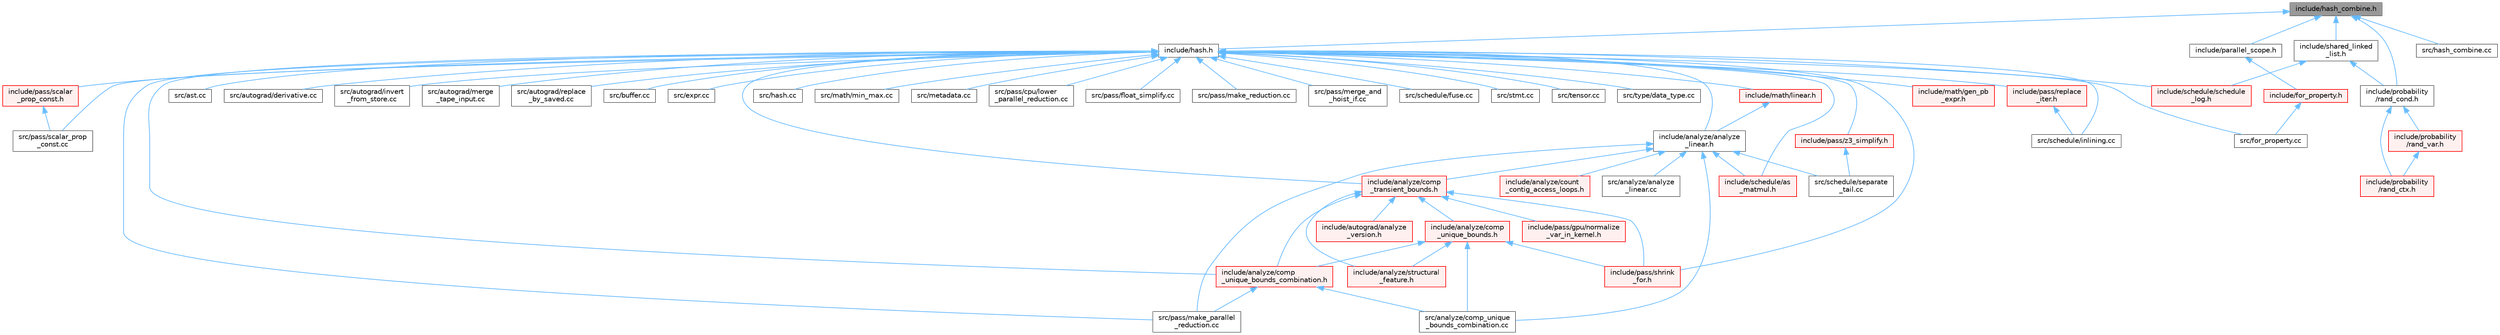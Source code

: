 digraph "include/hash_combine.h"
{
 // LATEX_PDF_SIZE
  bgcolor="transparent";
  edge [fontname=Helvetica,fontsize=10,labelfontname=Helvetica,labelfontsize=10];
  node [fontname=Helvetica,fontsize=10,shape=box,height=0.2,width=0.4];
  Node1 [label="include/hash_combine.h",height=0.2,width=0.4,color="gray40", fillcolor="grey60", style="filled", fontcolor="black",tooltip=" "];
  Node1 -> Node2 [dir="back",color="steelblue1",style="solid"];
  Node2 [label="include/hash.h",height=0.2,width=0.4,color="grey40", fillcolor="white", style="filled",URL="$hash_8h.html",tooltip=" "];
  Node2 -> Node3 [dir="back",color="steelblue1",style="solid"];
  Node3 [label="include/analyze/analyze\l_linear.h",height=0.2,width=0.4,color="grey40", fillcolor="white", style="filled",URL="$analyze__linear_8h.html",tooltip=" "];
  Node3 -> Node4 [dir="back",color="steelblue1",style="solid"];
  Node4 [label="include/analyze/comp\l_transient_bounds.h",height=0.2,width=0.4,color="red", fillcolor="#FFF0F0", style="filled",URL="$comp__transient__bounds_8h.html",tooltip=" "];
  Node4 -> Node5 [dir="back",color="steelblue1",style="solid"];
  Node5 [label="include/analyze/comp\l_unique_bounds.h",height=0.2,width=0.4,color="red", fillcolor="#FFF0F0", style="filled",URL="$comp__unique__bounds_8h.html",tooltip=" "];
  Node5 -> Node17 [dir="back",color="steelblue1",style="solid"];
  Node17 [label="include/analyze/comp\l_unique_bounds_combination.h",height=0.2,width=0.4,color="red", fillcolor="#FFF0F0", style="filled",URL="$comp__unique__bounds__combination_8h.html",tooltip=" "];
  Node17 -> Node36 [dir="back",color="steelblue1",style="solid"];
  Node36 [label="src/analyze/comp_unique\l_bounds_combination.cc",height=0.2,width=0.4,color="grey40", fillcolor="white", style="filled",URL="$comp__unique__bounds__combination_8cc.html",tooltip=" "];
  Node17 -> Node23 [dir="back",color="steelblue1",style="solid"];
  Node23 [label="src/pass/make_parallel\l_reduction.cc",height=0.2,width=0.4,color="grey40", fillcolor="white", style="filled",URL="$make__parallel__reduction_8cc.html",tooltip=" "];
  Node5 -> Node7 [dir="back",color="steelblue1",style="solid"];
  Node7 [label="include/analyze/structural\l_feature.h",height=0.2,width=0.4,color="red", fillcolor="#FFF0F0", style="filled",URL="$structural__feature_8h.html",tooltip=" "];
  Node5 -> Node42 [dir="back",color="steelblue1",style="solid"];
  Node42 [label="include/pass/shrink\l_for.h",height=0.2,width=0.4,color="red", fillcolor="#FFF0F0", style="filled",URL="$shrink__for_8h.html",tooltip=" "];
  Node5 -> Node36 [dir="back",color="steelblue1",style="solid"];
  Node4 -> Node17 [dir="back",color="steelblue1",style="solid"];
  Node4 -> Node7 [dir="back",color="steelblue1",style="solid"];
  Node4 -> Node45 [dir="back",color="steelblue1",style="solid"];
  Node45 [label="include/autograd/analyze\l_version.h",height=0.2,width=0.4,color="red", fillcolor="#FFF0F0", style="filled",URL="$analyze__version_8h.html",tooltip=" "];
  Node4 -> Node47 [dir="back",color="steelblue1",style="solid"];
  Node47 [label="include/pass/gpu/normalize\l_var_in_kernel.h",height=0.2,width=0.4,color="red", fillcolor="#FFF0F0", style="filled",URL="$normalize__var__in__kernel_8h.html",tooltip=" "];
  Node4 -> Node42 [dir="back",color="steelblue1",style="solid"];
  Node3 -> Node48 [dir="back",color="steelblue1",style="solid"];
  Node48 [label="include/analyze/count\l_contig_access_loops.h",height=0.2,width=0.4,color="red", fillcolor="#FFF0F0", style="filled",URL="$count__contig__access__loops_8h.html",tooltip=" "];
  Node3 -> Node50 [dir="back",color="steelblue1",style="solid"];
  Node50 [label="include/schedule/as\l_matmul.h",height=0.2,width=0.4,color="red", fillcolor="#FFF0F0", style="filled",URL="$as__matmul_8h.html",tooltip=" "];
  Node3 -> Node73 [dir="back",color="steelblue1",style="solid"];
  Node73 [label="src/analyze/analyze\l_linear.cc",height=0.2,width=0.4,color="grey40", fillcolor="white", style="filled",URL="$analyze__linear_8cc.html",tooltip=" "];
  Node3 -> Node36 [dir="back",color="steelblue1",style="solid"];
  Node3 -> Node23 [dir="back",color="steelblue1",style="solid"];
  Node3 -> Node33 [dir="back",color="steelblue1",style="solid"];
  Node33 [label="src/schedule/separate\l_tail.cc",height=0.2,width=0.4,color="grey40", fillcolor="white", style="filled",URL="$separate__tail_8cc.html",tooltip=" "];
  Node2 -> Node4 [dir="back",color="steelblue1",style="solid"];
  Node2 -> Node17 [dir="back",color="steelblue1",style="solid"];
  Node2 -> Node74 [dir="back",color="steelblue1",style="solid"];
  Node74 [label="include/math/gen_pb\l_expr.h",height=0.2,width=0.4,color="red", fillcolor="#FFF0F0", style="filled",URL="$gen__pb__expr_8h.html",tooltip=" "];
  Node2 -> Node89 [dir="back",color="steelblue1",style="solid"];
  Node89 [label="include/math/linear.h",height=0.2,width=0.4,color="red", fillcolor="#FFF0F0", style="filled",URL="$linear_8h.html",tooltip=" "];
  Node89 -> Node3 [dir="back",color="steelblue1",style="solid"];
  Node2 -> Node92 [dir="back",color="steelblue1",style="solid"];
  Node92 [label="include/pass/replace\l_iter.h",height=0.2,width=0.4,color="red", fillcolor="#FFF0F0", style="filled",URL="$replace__iter_8h.html",tooltip=" "];
  Node92 -> Node31 [dir="back",color="steelblue1",style="solid"];
  Node31 [label="src/schedule/inlining.cc",height=0.2,width=0.4,color="grey40", fillcolor="white", style="filled",URL="$inlining_8cc.html",tooltip=" "];
  Node2 -> Node94 [dir="back",color="steelblue1",style="solid"];
  Node94 [label="include/pass/scalar\l_prop_const.h",height=0.2,width=0.4,color="red", fillcolor="#FFF0F0", style="filled",URL="$scalar__prop__const_8h.html",tooltip=" "];
  Node94 -> Node95 [dir="back",color="steelblue1",style="solid"];
  Node95 [label="src/pass/scalar_prop\l_const.cc",height=0.2,width=0.4,color="grey40", fillcolor="white", style="filled",URL="$scalar__prop__const_8cc.html",tooltip=" "];
  Node2 -> Node42 [dir="back",color="steelblue1",style="solid"];
  Node2 -> Node96 [dir="back",color="steelblue1",style="solid"];
  Node96 [label="include/pass/z3_simplify.h",height=0.2,width=0.4,color="red", fillcolor="#FFF0F0", style="filled",URL="$z3__simplify_8h.html",tooltip=" "];
  Node96 -> Node33 [dir="back",color="steelblue1",style="solid"];
  Node2 -> Node50 [dir="back",color="steelblue1",style="solid"];
  Node2 -> Node98 [dir="back",color="steelblue1",style="solid"];
  Node98 [label="include/schedule/schedule\l_log.h",height=0.2,width=0.4,color="red", fillcolor="#FFF0F0", style="filled",URL="$schedule__log_8h.html",tooltip=" "];
  Node2 -> Node100 [dir="back",color="steelblue1",style="solid"];
  Node100 [label="src/ast.cc",height=0.2,width=0.4,color="grey40", fillcolor="white", style="filled",URL="$ast_8cc.html",tooltip=" "];
  Node2 -> Node101 [dir="back",color="steelblue1",style="solid"];
  Node101 [label="src/autograd/derivative.cc",height=0.2,width=0.4,color="grey40", fillcolor="white", style="filled",URL="$derivative_8cc.html",tooltip=" "];
  Node2 -> Node102 [dir="back",color="steelblue1",style="solid"];
  Node102 [label="src/autograd/invert\l_from_store.cc",height=0.2,width=0.4,color="grey40", fillcolor="white", style="filled",URL="$invert__from__store_8cc.html",tooltip=" "];
  Node2 -> Node103 [dir="back",color="steelblue1",style="solid"];
  Node103 [label="src/autograd/merge\l_tape_input.cc",height=0.2,width=0.4,color="grey40", fillcolor="white", style="filled",URL="$merge__tape__input_8cc.html",tooltip=" "];
  Node2 -> Node104 [dir="back",color="steelblue1",style="solid"];
  Node104 [label="src/autograd/replace\l_by_saved.cc",height=0.2,width=0.4,color="grey40", fillcolor="white", style="filled",URL="$replace__by__saved_8cc.html",tooltip=" "];
  Node2 -> Node105 [dir="back",color="steelblue1",style="solid"];
  Node105 [label="src/buffer.cc",height=0.2,width=0.4,color="grey40", fillcolor="white", style="filled",URL="$buffer_8cc.html",tooltip=" "];
  Node2 -> Node106 [dir="back",color="steelblue1",style="solid"];
  Node106 [label="src/expr.cc",height=0.2,width=0.4,color="grey40", fillcolor="white", style="filled",URL="$expr_8cc.html",tooltip=" "];
  Node2 -> Node107 [dir="back",color="steelblue1",style="solid"];
  Node107 [label="src/for_property.cc",height=0.2,width=0.4,color="grey40", fillcolor="white", style="filled",URL="$for__property_8cc.html",tooltip=" "];
  Node2 -> Node108 [dir="back",color="steelblue1",style="solid"];
  Node108 [label="src/hash.cc",height=0.2,width=0.4,color="grey40", fillcolor="white", style="filled",URL="$hash_8cc.html",tooltip=" "];
  Node2 -> Node109 [dir="back",color="steelblue1",style="solid"];
  Node109 [label="src/math/min_max.cc",height=0.2,width=0.4,color="grey40", fillcolor="white", style="filled",URL="$min__max_8cc.html",tooltip=" "];
  Node2 -> Node110 [dir="back",color="steelblue1",style="solid"];
  Node110 [label="src/metadata.cc",height=0.2,width=0.4,color="grey40", fillcolor="white", style="filled",URL="$metadata_8cc.html",tooltip=" "];
  Node2 -> Node21 [dir="back",color="steelblue1",style="solid"];
  Node21 [label="src/pass/cpu/lower\l_parallel_reduction.cc",height=0.2,width=0.4,color="grey40", fillcolor="white", style="filled",URL="$cpu_2lower__parallel__reduction_8cc.html",tooltip=" "];
  Node2 -> Node111 [dir="back",color="steelblue1",style="solid"];
  Node111 [label="src/pass/float_simplify.cc",height=0.2,width=0.4,color="grey40", fillcolor="white", style="filled",URL="$float__simplify_8cc.html",tooltip=" "];
  Node2 -> Node23 [dir="back",color="steelblue1",style="solid"];
  Node2 -> Node112 [dir="back",color="steelblue1",style="solid"];
  Node112 [label="src/pass/make_reduction.cc",height=0.2,width=0.4,color="grey40", fillcolor="white", style="filled",URL="$make__reduction_8cc.html",tooltip=" "];
  Node2 -> Node113 [dir="back",color="steelblue1",style="solid"];
  Node113 [label="src/pass/merge_and\l_hoist_if.cc",height=0.2,width=0.4,color="grey40", fillcolor="white", style="filled",URL="$merge__and__hoist__if_8cc.html",tooltip=" "];
  Node2 -> Node95 [dir="back",color="steelblue1",style="solid"];
  Node2 -> Node14 [dir="back",color="steelblue1",style="solid"];
  Node14 [label="src/schedule/fuse.cc",height=0.2,width=0.4,color="grey40", fillcolor="white", style="filled",URL="$fuse_8cc.html",tooltip=" "];
  Node2 -> Node31 [dir="back",color="steelblue1",style="solid"];
  Node2 -> Node114 [dir="back",color="steelblue1",style="solid"];
  Node114 [label="src/stmt.cc",height=0.2,width=0.4,color="grey40", fillcolor="white", style="filled",URL="$stmt_8cc.html",tooltip=" "];
  Node2 -> Node115 [dir="back",color="steelblue1",style="solid"];
  Node115 [label="src/tensor.cc",height=0.2,width=0.4,color="grey40", fillcolor="white", style="filled",URL="$tensor_8cc.html",tooltip=" "];
  Node2 -> Node116 [dir="back",color="steelblue1",style="solid"];
  Node116 [label="src/type/data_type.cc",height=0.2,width=0.4,color="grey40", fillcolor="white", style="filled",URL="$data__type_8cc.html",tooltip=" "];
  Node1 -> Node117 [dir="back",color="steelblue1",style="solid"];
  Node117 [label="include/parallel_scope.h",height=0.2,width=0.4,color="grey40", fillcolor="white", style="filled",URL="$parallel__scope_8h.html",tooltip=" "];
  Node117 -> Node118 [dir="back",color="steelblue1",style="solid"];
  Node118 [label="include/for_property.h",height=0.2,width=0.4,color="red", fillcolor="#FFF0F0", style="filled",URL="$for__property_8h.html",tooltip=" "];
  Node118 -> Node107 [dir="back",color="steelblue1",style="solid"];
  Node1 -> Node242 [dir="back",color="steelblue1",style="solid"];
  Node242 [label="include/probability\l/rand_cond.h",height=0.2,width=0.4,color="grey40", fillcolor="white", style="filled",URL="$rand__cond_8h.html",tooltip=" "];
  Node242 -> Node243 [dir="back",color="steelblue1",style="solid"];
  Node243 [label="include/probability\l/rand_ctx.h",height=0.2,width=0.4,color="red", fillcolor="#FFF0F0", style="filled",URL="$rand__ctx_8h.html",tooltip=" "];
  Node242 -> Node245 [dir="back",color="steelblue1",style="solid"];
  Node245 [label="include/probability\l/rand_var.h",height=0.2,width=0.4,color="red", fillcolor="#FFF0F0", style="filled",URL="$rand__var_8h.html",tooltip=" "];
  Node245 -> Node243 [dir="back",color="steelblue1",style="solid"];
  Node1 -> Node247 [dir="back",color="steelblue1",style="solid"];
  Node247 [label="include/shared_linked\l_list.h",height=0.2,width=0.4,color="grey40", fillcolor="white", style="filled",URL="$shared__linked__list_8h.html",tooltip=" "];
  Node247 -> Node242 [dir="back",color="steelblue1",style="solid"];
  Node247 -> Node98 [dir="back",color="steelblue1",style="solid"];
  Node1 -> Node248 [dir="back",color="steelblue1",style="solid"];
  Node248 [label="src/hash_combine.cc",height=0.2,width=0.4,color="grey40", fillcolor="white", style="filled",URL="$hash__combine_8cc.html",tooltip=" "];
}
